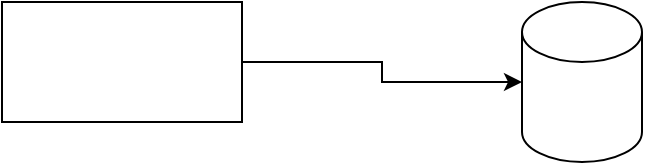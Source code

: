 <mxfile version="15.5.8" type="github">
  <diagram id="J5afRNMc_5lDhFZFJLOe" name="Page-1">
    <mxGraphModel dx="1298" dy="736" grid="1" gridSize="10" guides="1" tooltips="1" connect="1" arrows="1" fold="1" page="1" pageScale="1" pageWidth="827" pageHeight="1169" math="0" shadow="0">
      <root>
        <mxCell id="0" />
        <mxCell id="1" parent="0" />
        <mxCell id="8wUaBbe2eY1SSpiluS98-4" style="edgeStyle=orthogonalEdgeStyle;rounded=0;orthogonalLoop=1;jettySize=auto;html=1;exitX=1;exitY=0.5;exitDx=0;exitDy=0;" edge="1" parent="1" source="8wUaBbe2eY1SSpiluS98-1" target="8wUaBbe2eY1SSpiluS98-2">
          <mxGeometry relative="1" as="geometry" />
        </mxCell>
        <mxCell id="8wUaBbe2eY1SSpiluS98-1" value="" style="rounded=0;whiteSpace=wrap;html=1;" vertex="1" parent="1">
          <mxGeometry x="230" y="130" width="120" height="60" as="geometry" />
        </mxCell>
        <mxCell id="8wUaBbe2eY1SSpiluS98-2" value="" style="shape=cylinder3;whiteSpace=wrap;html=1;boundedLbl=1;backgroundOutline=1;size=15;" vertex="1" parent="1">
          <mxGeometry x="490" y="130" width="60" height="80" as="geometry" />
        </mxCell>
      </root>
    </mxGraphModel>
  </diagram>
</mxfile>
